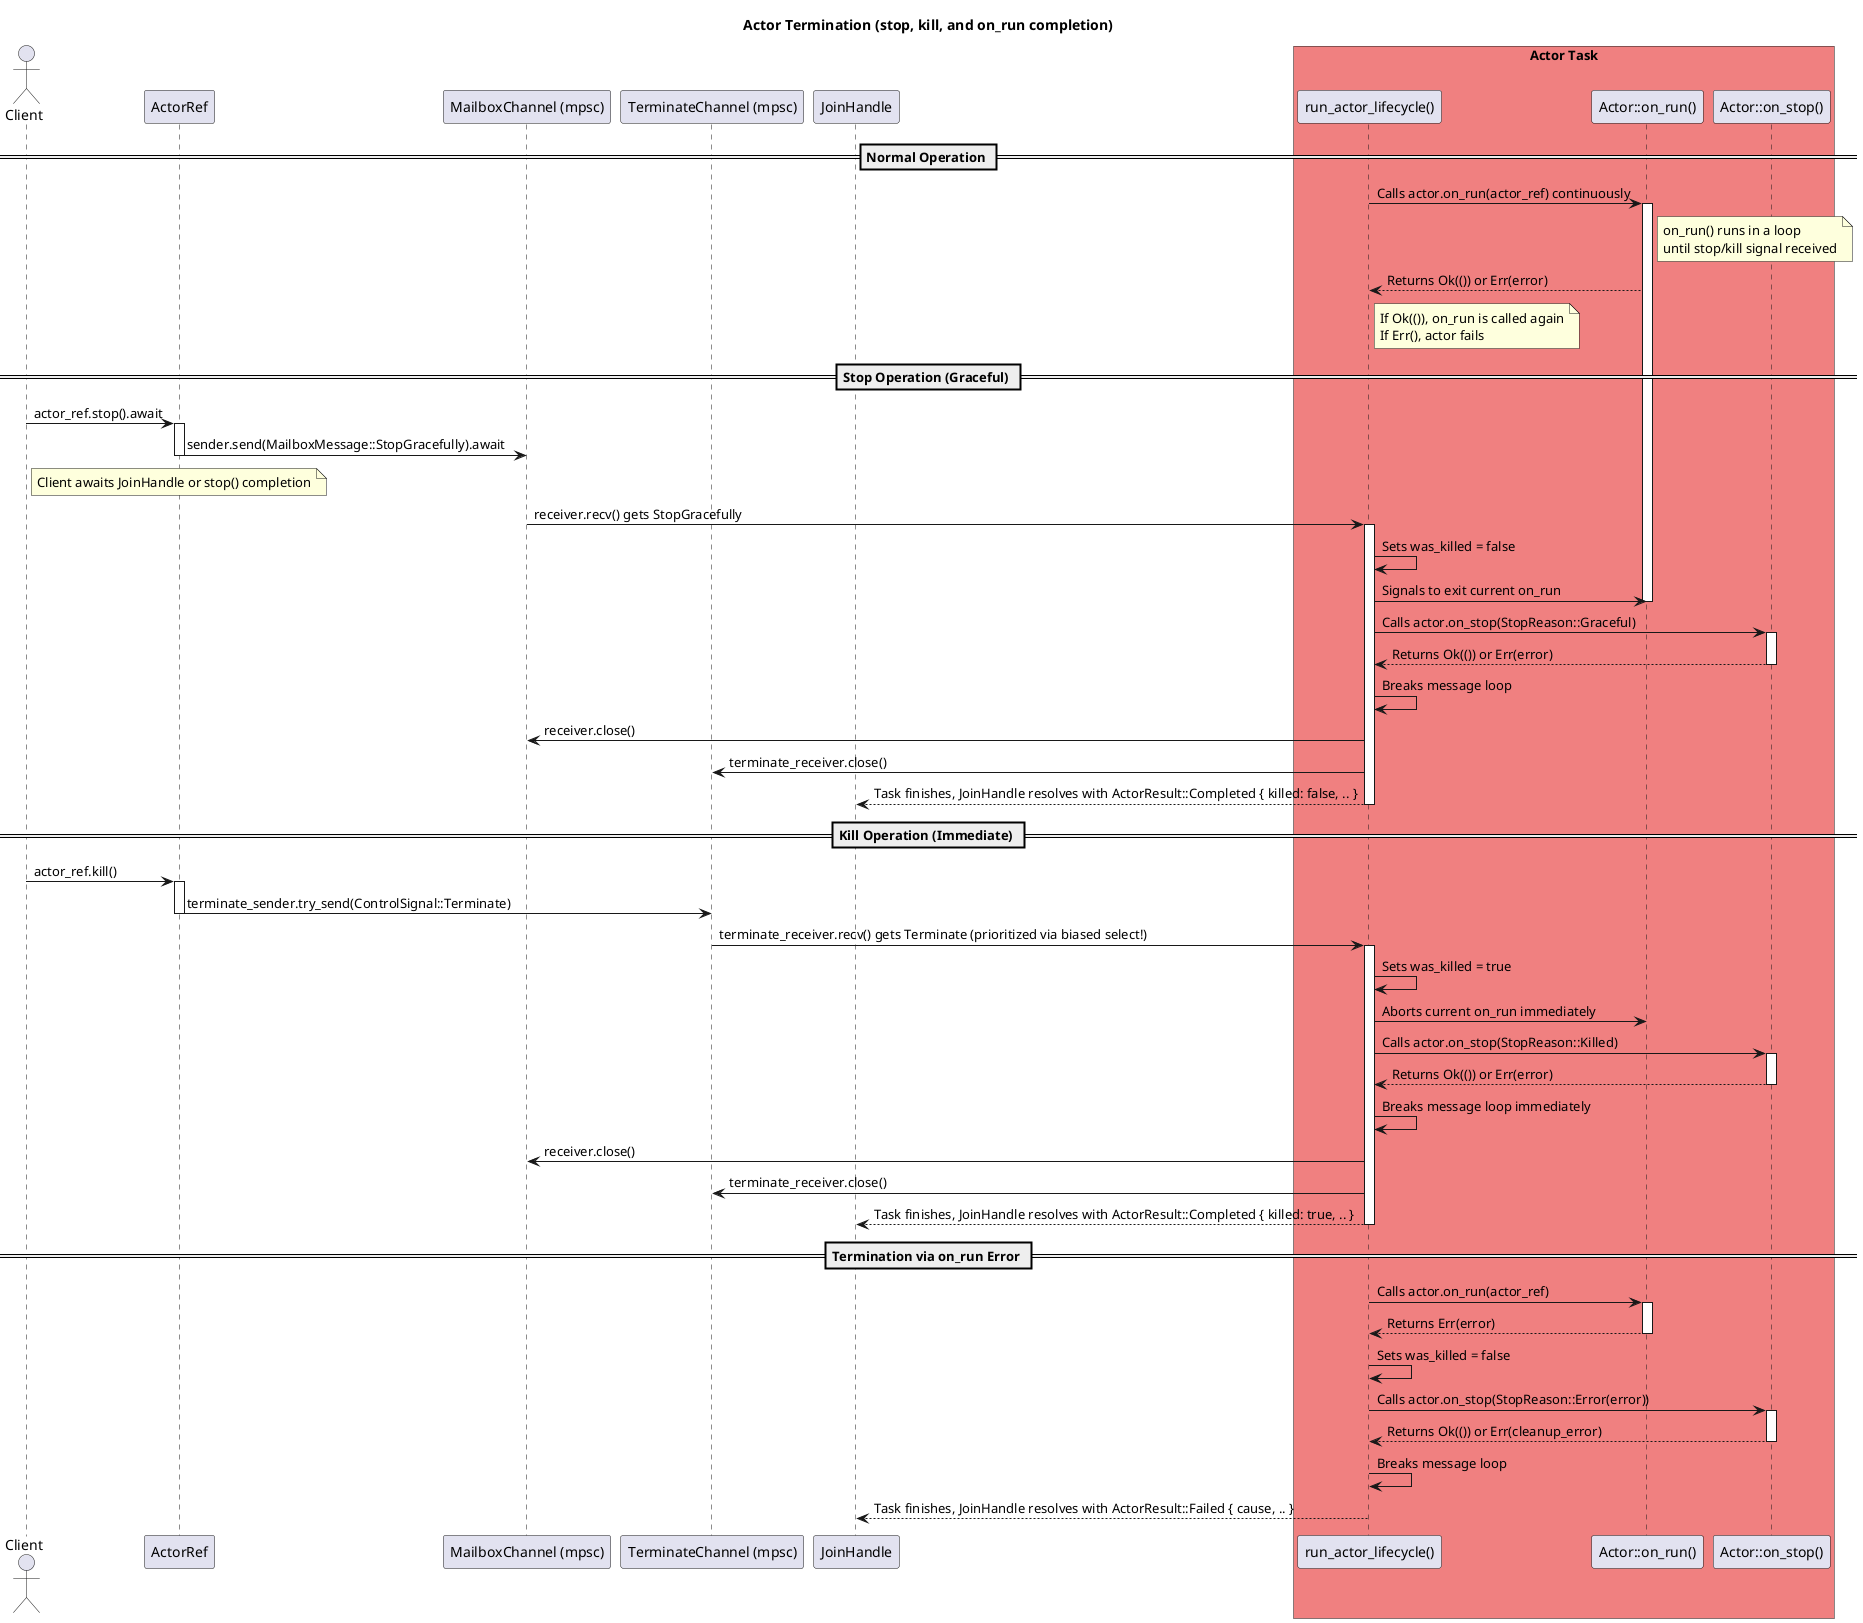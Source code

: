 @startuml Actor Termination
title Actor Termination (stop, kill, and on_run completion)

actor Client
participant "ActorRef" as ActorRef_obj
participant "MailboxChannel (mpsc)" as MailboxChannel
participant "TerminateChannel (mpsc)" as TerminateChannel
participant "run_actor_lifecycle()" as Lifecycle
participant "Actor::on_run()" as on_run_method
participant "Actor::on_stop()" as on_stop_method
participant "JoinHandle" as JoinHandle_obj

box "Actor Task" #LightCoral
    participant Lifecycle
    participant on_run_method
    participant on_stop_method
end box

== Normal Operation ==
Lifecycle -> on_run_method: Calls actor.on_run(actor_ref) continuously
activate on_run_method
note right of on_run_method: on_run() runs in a loop\nuntil stop/kill signal received
on_run_method --> Lifecycle: Returns Ok(()) or Err(error)
note right of Lifecycle: If Ok(()), on_run is called again\nIf Err(), actor fails

== Stop Operation (Graceful) ==
Client -> ActorRef_obj: actor_ref.stop().await
activate ActorRef_obj
ActorRef_obj -> MailboxChannel: sender.send(MailboxMessage::StopGracefully).await
deactivate ActorRef_obj
note right of Client: Client awaits JoinHandle or stop() completion

MailboxChannel -> Lifecycle: receiver.recv() gets StopGracefully
activate Lifecycle
Lifecycle -> Lifecycle: Sets was_killed = false
Lifecycle -> on_run_method: Signals to exit current on_run
deactivate on_run_method
Lifecycle -> on_stop_method: Calls actor.on_stop(StopReason::Graceful)
activate on_stop_method
on_stop_method --> Lifecycle: Returns Ok(()) or Err(error)
deactivate on_stop_method
Lifecycle -> Lifecycle: Breaks message loop
Lifecycle -> MailboxChannel: receiver.close()
Lifecycle -> TerminateChannel: terminate_receiver.close()
Lifecycle --> JoinHandle_obj: Task finishes, JoinHandle resolves with ActorResult::Completed { killed: false, .. }
deactivate Lifecycle

== Kill Operation (Immediate) ==
Client -> ActorRef_obj: actor_ref.kill()
activate ActorRef_obj
ActorRef_obj -> TerminateChannel: terminate_sender.try_send(ControlSignal::Terminate)
deactivate ActorRef_obj

TerminateChannel -> Lifecycle: terminate_receiver.recv() gets Terminate (prioritized via biased select!)
activate Lifecycle
Lifecycle -> Lifecycle: Sets was_killed = true
Lifecycle -> on_run_method: Aborts current on_run immediately
deactivate on_run_method
Lifecycle -> on_stop_method: Calls actor.on_stop(StopReason::Killed)
activate on_stop_method
on_stop_method --> Lifecycle: Returns Ok(()) or Err(error)
deactivate on_stop_method
Lifecycle -> Lifecycle: Breaks message loop immediately
Lifecycle -> MailboxChannel: receiver.close()
Lifecycle -> TerminateChannel: terminate_receiver.close()
Lifecycle --> JoinHandle_obj: Task finishes, JoinHandle resolves with ActorResult::Completed { killed: true, .. }
deactivate Lifecycle

== Termination via on_run Error ==
Lifecycle -> on_run_method: Calls actor.on_run(actor_ref)
activate on_run_method
on_run_method --> Lifecycle: Returns Err(error)
deactivate on_run_method
Lifecycle -> Lifecycle: Sets was_killed = false
Lifecycle -> on_stop_method: Calls actor.on_stop(StopReason::Error(error))
activate on_stop_method
on_stop_method --> Lifecycle: Returns Ok(()) or Err(cleanup_error)
deactivate on_stop_method
Lifecycle -> Lifecycle: Breaks message loop
Lifecycle --> JoinHandle_obj: Task finishes, JoinHandle resolves with ActorResult::Failed { cause, .. }
deactivate Lifecycle

@enduml